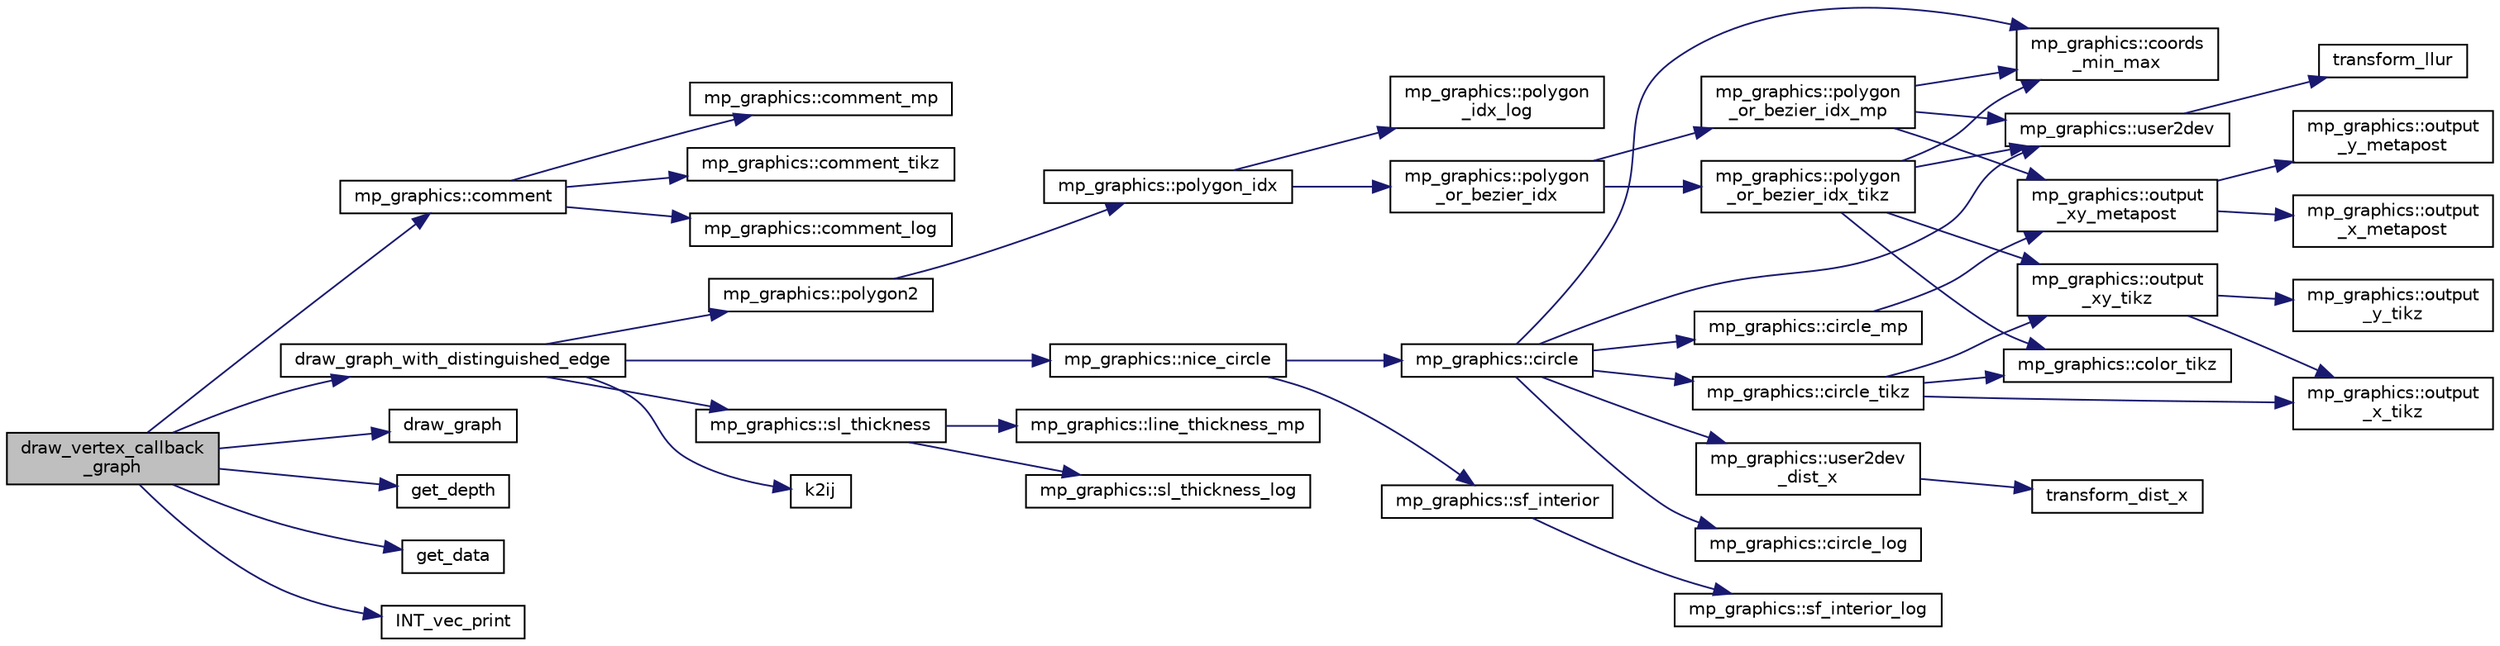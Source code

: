 digraph "draw_vertex_callback_graph"
{
  edge [fontname="Helvetica",fontsize="10",labelfontname="Helvetica",labelfontsize="10"];
  node [fontname="Helvetica",fontsize="10",shape=record];
  rankdir="LR";
  Node106 [label="draw_vertex_callback\l_graph",height=0.2,width=0.4,color="black", fillcolor="grey75", style="filled", fontcolor="black"];
  Node106 -> Node107 [color="midnightblue",fontsize="10",style="solid",fontname="Helvetica"];
  Node107 [label="mp_graphics::comment",height=0.2,width=0.4,color="black", fillcolor="white", style="filled",URL="$da/d2c/classmp__graphics.html#af0d4cac1ddab54c0da9a28bd9f337680"];
  Node107 -> Node108 [color="midnightblue",fontsize="10",style="solid",fontname="Helvetica"];
  Node108 [label="mp_graphics::comment_log",height=0.2,width=0.4,color="black", fillcolor="white", style="filled",URL="$da/d2c/classmp__graphics.html#a8ddf22ccd4395ba7d1016acc479a1f88"];
  Node107 -> Node109 [color="midnightblue",fontsize="10",style="solid",fontname="Helvetica"];
  Node109 [label="mp_graphics::comment_mp",height=0.2,width=0.4,color="black", fillcolor="white", style="filled",URL="$da/d2c/classmp__graphics.html#a8e0c07a23472ca2100c2aef7ee6bcc0d"];
  Node107 -> Node110 [color="midnightblue",fontsize="10",style="solid",fontname="Helvetica"];
  Node110 [label="mp_graphics::comment_tikz",height=0.2,width=0.4,color="black", fillcolor="white", style="filled",URL="$da/d2c/classmp__graphics.html#a5ebc960c58934713b1cf4d41561952e2"];
  Node106 -> Node111 [color="midnightblue",fontsize="10",style="solid",fontname="Helvetica"];
  Node111 [label="draw_graph_with_distinguished_edge",height=0.2,width=0.4,color="black", fillcolor="white", style="filled",URL="$d9/d29/draw_8_c.html#a988569053fbe52d7320623c4e27b8aca"];
  Node111 -> Node112 [color="midnightblue",fontsize="10",style="solid",fontname="Helvetica"];
  Node112 [label="mp_graphics::sl_thickness",height=0.2,width=0.4,color="black", fillcolor="white", style="filled",URL="$da/d2c/classmp__graphics.html#ac409a4e038d93b57dc977ceb3259e850"];
  Node112 -> Node113 [color="midnightblue",fontsize="10",style="solid",fontname="Helvetica"];
  Node113 [label="mp_graphics::line_thickness_mp",height=0.2,width=0.4,color="black", fillcolor="white", style="filled",URL="$da/d2c/classmp__graphics.html#ada686670b0e5c358f58c30b554822010"];
  Node112 -> Node114 [color="midnightblue",fontsize="10",style="solid",fontname="Helvetica"];
  Node114 [label="mp_graphics::sl_thickness_log",height=0.2,width=0.4,color="black", fillcolor="white", style="filled",URL="$da/d2c/classmp__graphics.html#a3356cadbf9e1ae81ae353c4014d5590a"];
  Node111 -> Node115 [color="midnightblue",fontsize="10",style="solid",fontname="Helvetica"];
  Node115 [label="k2ij",height=0.2,width=0.4,color="black", fillcolor="white", style="filled",URL="$df/dbf/sajeeb_8_c.html#a94379148acec1c2aeedad1903aa0756a"];
  Node111 -> Node116 [color="midnightblue",fontsize="10",style="solid",fontname="Helvetica"];
  Node116 [label="mp_graphics::polygon2",height=0.2,width=0.4,color="black", fillcolor="white", style="filled",URL="$da/d2c/classmp__graphics.html#ad4052be9dec4eeef879dcc8ca6d85d71"];
  Node116 -> Node117 [color="midnightblue",fontsize="10",style="solid",fontname="Helvetica"];
  Node117 [label="mp_graphics::polygon_idx",height=0.2,width=0.4,color="black", fillcolor="white", style="filled",URL="$da/d2c/classmp__graphics.html#a60729a478cad572ccb9df00b0f5988df"];
  Node117 -> Node118 [color="midnightblue",fontsize="10",style="solid",fontname="Helvetica"];
  Node118 [label="mp_graphics::polygon\l_idx_log",height=0.2,width=0.4,color="black", fillcolor="white", style="filled",URL="$da/d2c/classmp__graphics.html#aef990b1a5e84f4781ff613ce48fafe83"];
  Node117 -> Node119 [color="midnightblue",fontsize="10",style="solid",fontname="Helvetica"];
  Node119 [label="mp_graphics::polygon\l_or_bezier_idx",height=0.2,width=0.4,color="black", fillcolor="white", style="filled",URL="$da/d2c/classmp__graphics.html#ac67f20507b7b4f592e9ed90aaa1f472a"];
  Node119 -> Node120 [color="midnightblue",fontsize="10",style="solid",fontname="Helvetica"];
  Node120 [label="mp_graphics::polygon\l_or_bezier_idx_mp",height=0.2,width=0.4,color="black", fillcolor="white", style="filled",URL="$da/d2c/classmp__graphics.html#ac1c736f6c02abd6df696eb949c3513ac"];
  Node120 -> Node121 [color="midnightblue",fontsize="10",style="solid",fontname="Helvetica"];
  Node121 [label="mp_graphics::coords\l_min_max",height=0.2,width=0.4,color="black", fillcolor="white", style="filled",URL="$da/d2c/classmp__graphics.html#afa0af74da2afd1d00b2eeb5e25b4f596"];
  Node120 -> Node122 [color="midnightblue",fontsize="10",style="solid",fontname="Helvetica"];
  Node122 [label="mp_graphics::user2dev",height=0.2,width=0.4,color="black", fillcolor="white", style="filled",URL="$da/d2c/classmp__graphics.html#af087f5f4b08c72f67f5e35cc312070fb"];
  Node122 -> Node123 [color="midnightblue",fontsize="10",style="solid",fontname="Helvetica"];
  Node123 [label="transform_llur",height=0.2,width=0.4,color="black", fillcolor="white", style="filled",URL="$d9/d29/draw_8_c.html#af38b139f64e19404b9a944c7188d4aff"];
  Node120 -> Node124 [color="midnightblue",fontsize="10",style="solid",fontname="Helvetica"];
  Node124 [label="mp_graphics::output\l_xy_metapost",height=0.2,width=0.4,color="black", fillcolor="white", style="filled",URL="$da/d2c/classmp__graphics.html#a564e7d2700489eed72ea865b3acc14db"];
  Node124 -> Node125 [color="midnightblue",fontsize="10",style="solid",fontname="Helvetica"];
  Node125 [label="mp_graphics::output\l_x_metapost",height=0.2,width=0.4,color="black", fillcolor="white", style="filled",URL="$da/d2c/classmp__graphics.html#aee38beb59e940946cbb575cde90b9cfe"];
  Node124 -> Node126 [color="midnightblue",fontsize="10",style="solid",fontname="Helvetica"];
  Node126 [label="mp_graphics::output\l_y_metapost",height=0.2,width=0.4,color="black", fillcolor="white", style="filled",URL="$da/d2c/classmp__graphics.html#a41c9d8463dc57fa97bb9a1e0577980b6"];
  Node119 -> Node127 [color="midnightblue",fontsize="10",style="solid",fontname="Helvetica"];
  Node127 [label="mp_graphics::polygon\l_or_bezier_idx_tikz",height=0.2,width=0.4,color="black", fillcolor="white", style="filled",URL="$da/d2c/classmp__graphics.html#ae266ecef91f4cd8a6fd4054b17354370"];
  Node127 -> Node128 [color="midnightblue",fontsize="10",style="solid",fontname="Helvetica"];
  Node128 [label="mp_graphics::color_tikz",height=0.2,width=0.4,color="black", fillcolor="white", style="filled",URL="$da/d2c/classmp__graphics.html#a55d0835caab08eaf3e409096bbb91d63"];
  Node127 -> Node121 [color="midnightblue",fontsize="10",style="solid",fontname="Helvetica"];
  Node127 -> Node122 [color="midnightblue",fontsize="10",style="solid",fontname="Helvetica"];
  Node127 -> Node129 [color="midnightblue",fontsize="10",style="solid",fontname="Helvetica"];
  Node129 [label="mp_graphics::output\l_xy_tikz",height=0.2,width=0.4,color="black", fillcolor="white", style="filled",URL="$da/d2c/classmp__graphics.html#a640800bc67fec9ed441b27c71461e9c6"];
  Node129 -> Node130 [color="midnightblue",fontsize="10",style="solid",fontname="Helvetica"];
  Node130 [label="mp_graphics::output\l_x_tikz",height=0.2,width=0.4,color="black", fillcolor="white", style="filled",URL="$da/d2c/classmp__graphics.html#a311d4fb1c32d1eb0faeee055bb8badee"];
  Node129 -> Node131 [color="midnightblue",fontsize="10",style="solid",fontname="Helvetica"];
  Node131 [label="mp_graphics::output\l_y_tikz",height=0.2,width=0.4,color="black", fillcolor="white", style="filled",URL="$da/d2c/classmp__graphics.html#a0d6bddb89b4c58c82aa124dd003dda08"];
  Node111 -> Node132 [color="midnightblue",fontsize="10",style="solid",fontname="Helvetica"];
  Node132 [label="mp_graphics::nice_circle",height=0.2,width=0.4,color="black", fillcolor="white", style="filled",URL="$da/d2c/classmp__graphics.html#a29055ee6a26b527757614c4e75911ade"];
  Node132 -> Node133 [color="midnightblue",fontsize="10",style="solid",fontname="Helvetica"];
  Node133 [label="mp_graphics::sf_interior",height=0.2,width=0.4,color="black", fillcolor="white", style="filled",URL="$da/d2c/classmp__graphics.html#a2db6a380fffb003254304ea9489a452b"];
  Node133 -> Node134 [color="midnightblue",fontsize="10",style="solid",fontname="Helvetica"];
  Node134 [label="mp_graphics::sf_interior_log",height=0.2,width=0.4,color="black", fillcolor="white", style="filled",URL="$da/d2c/classmp__graphics.html#ab805bb76ca29a586a45209d2ed00b085"];
  Node132 -> Node135 [color="midnightblue",fontsize="10",style="solid",fontname="Helvetica"];
  Node135 [label="mp_graphics::circle",height=0.2,width=0.4,color="black", fillcolor="white", style="filled",URL="$da/d2c/classmp__graphics.html#a0e1e32cdfd93dd41678a1dda2671ab6e"];
  Node135 -> Node121 [color="midnightblue",fontsize="10",style="solid",fontname="Helvetica"];
  Node135 -> Node122 [color="midnightblue",fontsize="10",style="solid",fontname="Helvetica"];
  Node135 -> Node136 [color="midnightblue",fontsize="10",style="solid",fontname="Helvetica"];
  Node136 [label="mp_graphics::user2dev\l_dist_x",height=0.2,width=0.4,color="black", fillcolor="white", style="filled",URL="$da/d2c/classmp__graphics.html#a0c6b0bda2fbf3a7baa984eba08a87478"];
  Node136 -> Node137 [color="midnightblue",fontsize="10",style="solid",fontname="Helvetica"];
  Node137 [label="transform_dist_x",height=0.2,width=0.4,color="black", fillcolor="white", style="filled",URL="$d9/d29/draw_8_c.html#ae3c6c150bc6ef27101af4a6eb7e5b33a"];
  Node135 -> Node138 [color="midnightblue",fontsize="10",style="solid",fontname="Helvetica"];
  Node138 [label="mp_graphics::circle_log",height=0.2,width=0.4,color="black", fillcolor="white", style="filled",URL="$da/d2c/classmp__graphics.html#a39416f00c1c310a76936674cdff82e49"];
  Node135 -> Node139 [color="midnightblue",fontsize="10",style="solid",fontname="Helvetica"];
  Node139 [label="mp_graphics::circle_mp",height=0.2,width=0.4,color="black", fillcolor="white", style="filled",URL="$da/d2c/classmp__graphics.html#af45ff3b26ab8578a58b17b3507578fc2"];
  Node139 -> Node124 [color="midnightblue",fontsize="10",style="solid",fontname="Helvetica"];
  Node135 -> Node140 [color="midnightblue",fontsize="10",style="solid",fontname="Helvetica"];
  Node140 [label="mp_graphics::circle_tikz",height=0.2,width=0.4,color="black", fillcolor="white", style="filled",URL="$da/d2c/classmp__graphics.html#a2130247d7df0f51620ccc91d17b713f7"];
  Node140 -> Node128 [color="midnightblue",fontsize="10",style="solid",fontname="Helvetica"];
  Node140 -> Node129 [color="midnightblue",fontsize="10",style="solid",fontname="Helvetica"];
  Node140 -> Node130 [color="midnightblue",fontsize="10",style="solid",fontname="Helvetica"];
  Node106 -> Node141 [color="midnightblue",fontsize="10",style="solid",fontname="Helvetica"];
  Node141 [label="draw_graph",height=0.2,width=0.4,color="black", fillcolor="white", style="filled",URL="$d4/da5/draw__graph_8_c.html#a20921d466bca8df97a81aaaa403fa8ea"];
  Node106 -> Node142 [color="midnightblue",fontsize="10",style="solid",fontname="Helvetica"];
  Node142 [label="get_depth",height=0.2,width=0.4,color="black", fillcolor="white", style="filled",URL="$da/d62/layered__graph__main_8_c.html#acb9e5be42e81b53e3fd021588e736a3c"];
  Node106 -> Node143 [color="midnightblue",fontsize="10",style="solid",fontname="Helvetica"];
  Node143 [label="get_data",height=0.2,width=0.4,color="black", fillcolor="white", style="filled",URL="$da/d62/layered__graph__main_8_c.html#a46c02d73e6db0b9ff657c60be0288215"];
  Node106 -> Node144 [color="midnightblue",fontsize="10",style="solid",fontname="Helvetica"];
  Node144 [label="INT_vec_print",height=0.2,width=0.4,color="black", fillcolor="white", style="filled",URL="$df/dbf/sajeeb_8_c.html#a79a5901af0b47dd0d694109543c027fe"];
}
